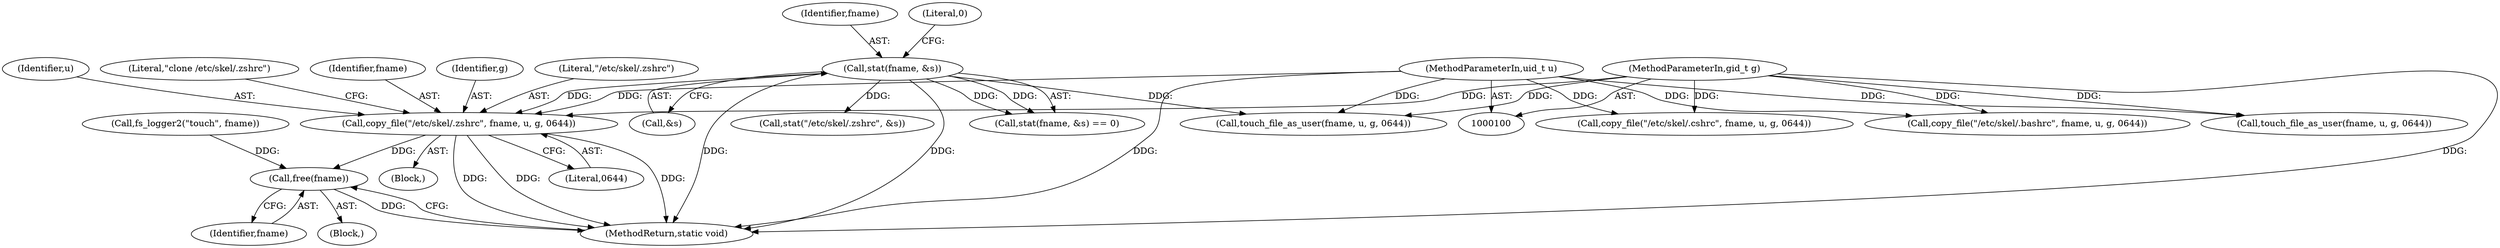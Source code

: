 digraph "0_firejail_b8a4ff9775318ca5e679183884a6a63f3da8f863_1@API" {
"1000154" [label="(Call,copy_file(\"/etc/skel/.zshrc\", fname, u, g, 0644))"];
"1000140" [label="(Call,stat(fname, &s))"];
"1000102" [label="(MethodParameterIn,uid_t u)"];
"1000103" [label="(MethodParameterIn,gid_t g)"];
"1000172" [label="(Call,free(fname))"];
"1000139" [label="(Call,stat(fname, &s) == 0)"];
"1000215" [label="(Call,copy_file(\"/etc/skel/.cshrc\", fname, u, g, 0644))"];
"1000155" [label="(Literal,\"/etc/skel/.zshrc\")"];
"1000157" [label="(Identifier,u)"];
"1000225" [label="(Call,touch_file_as_user(fname, u, g, 0644))"];
"1000141" [label="(Identifier,fname)"];
"1000140" [label="(Call,stat(fname, &s))"];
"1000161" [label="(Literal,\"clone /etc/skel/.zshrc\")"];
"1000156" [label="(Identifier,fname)"];
"1000142" [label="(Call,&s)"];
"1000164" [label="(Call,touch_file_as_user(fname, u, g, 0644))"];
"1000148" [label="(Call,stat(\"/etc/skel/.zshrc\", &s))"];
"1000169" [label="(Call,fs_logger2(\"touch\", fname))"];
"1000153" [label="(Block,)"];
"1000159" [label="(Literal,0644)"];
"1000125" [label="(Block,)"];
"1000265" [label="(Call,copy_file(\"/etc/skel/.bashrc\", fname, u, g, 0644))"];
"1000103" [label="(MethodParameterIn,gid_t g)"];
"1000102" [label="(MethodParameterIn,uid_t u)"];
"1000275" [label="(MethodReturn,static void)"];
"1000154" [label="(Call,copy_file(\"/etc/skel/.zshrc\", fname, u, g, 0644))"];
"1000173" [label="(Identifier,fname)"];
"1000158" [label="(Identifier,g)"];
"1000172" [label="(Call,free(fname))"];
"1000144" [label="(Literal,0)"];
"1000154" -> "1000153"  [label="AST: "];
"1000154" -> "1000159"  [label="CFG: "];
"1000155" -> "1000154"  [label="AST: "];
"1000156" -> "1000154"  [label="AST: "];
"1000157" -> "1000154"  [label="AST: "];
"1000158" -> "1000154"  [label="AST: "];
"1000159" -> "1000154"  [label="AST: "];
"1000161" -> "1000154"  [label="CFG: "];
"1000154" -> "1000275"  [label="DDG: "];
"1000154" -> "1000275"  [label="DDG: "];
"1000154" -> "1000275"  [label="DDG: "];
"1000140" -> "1000154"  [label="DDG: "];
"1000102" -> "1000154"  [label="DDG: "];
"1000103" -> "1000154"  [label="DDG: "];
"1000154" -> "1000172"  [label="DDG: "];
"1000140" -> "1000139"  [label="AST: "];
"1000140" -> "1000142"  [label="CFG: "];
"1000141" -> "1000140"  [label="AST: "];
"1000142" -> "1000140"  [label="AST: "];
"1000144" -> "1000140"  [label="CFG: "];
"1000140" -> "1000275"  [label="DDG: "];
"1000140" -> "1000275"  [label="DDG: "];
"1000140" -> "1000139"  [label="DDG: "];
"1000140" -> "1000139"  [label="DDG: "];
"1000140" -> "1000148"  [label="DDG: "];
"1000140" -> "1000164"  [label="DDG: "];
"1000102" -> "1000100"  [label="AST: "];
"1000102" -> "1000275"  [label="DDG: "];
"1000102" -> "1000164"  [label="DDG: "];
"1000102" -> "1000215"  [label="DDG: "];
"1000102" -> "1000225"  [label="DDG: "];
"1000102" -> "1000265"  [label="DDG: "];
"1000103" -> "1000100"  [label="AST: "];
"1000103" -> "1000275"  [label="DDG: "];
"1000103" -> "1000164"  [label="DDG: "];
"1000103" -> "1000215"  [label="DDG: "];
"1000103" -> "1000225"  [label="DDG: "];
"1000103" -> "1000265"  [label="DDG: "];
"1000172" -> "1000125"  [label="AST: "];
"1000172" -> "1000173"  [label="CFG: "];
"1000173" -> "1000172"  [label="AST: "];
"1000275" -> "1000172"  [label="CFG: "];
"1000172" -> "1000275"  [label="DDG: "];
"1000169" -> "1000172"  [label="DDG: "];
}
